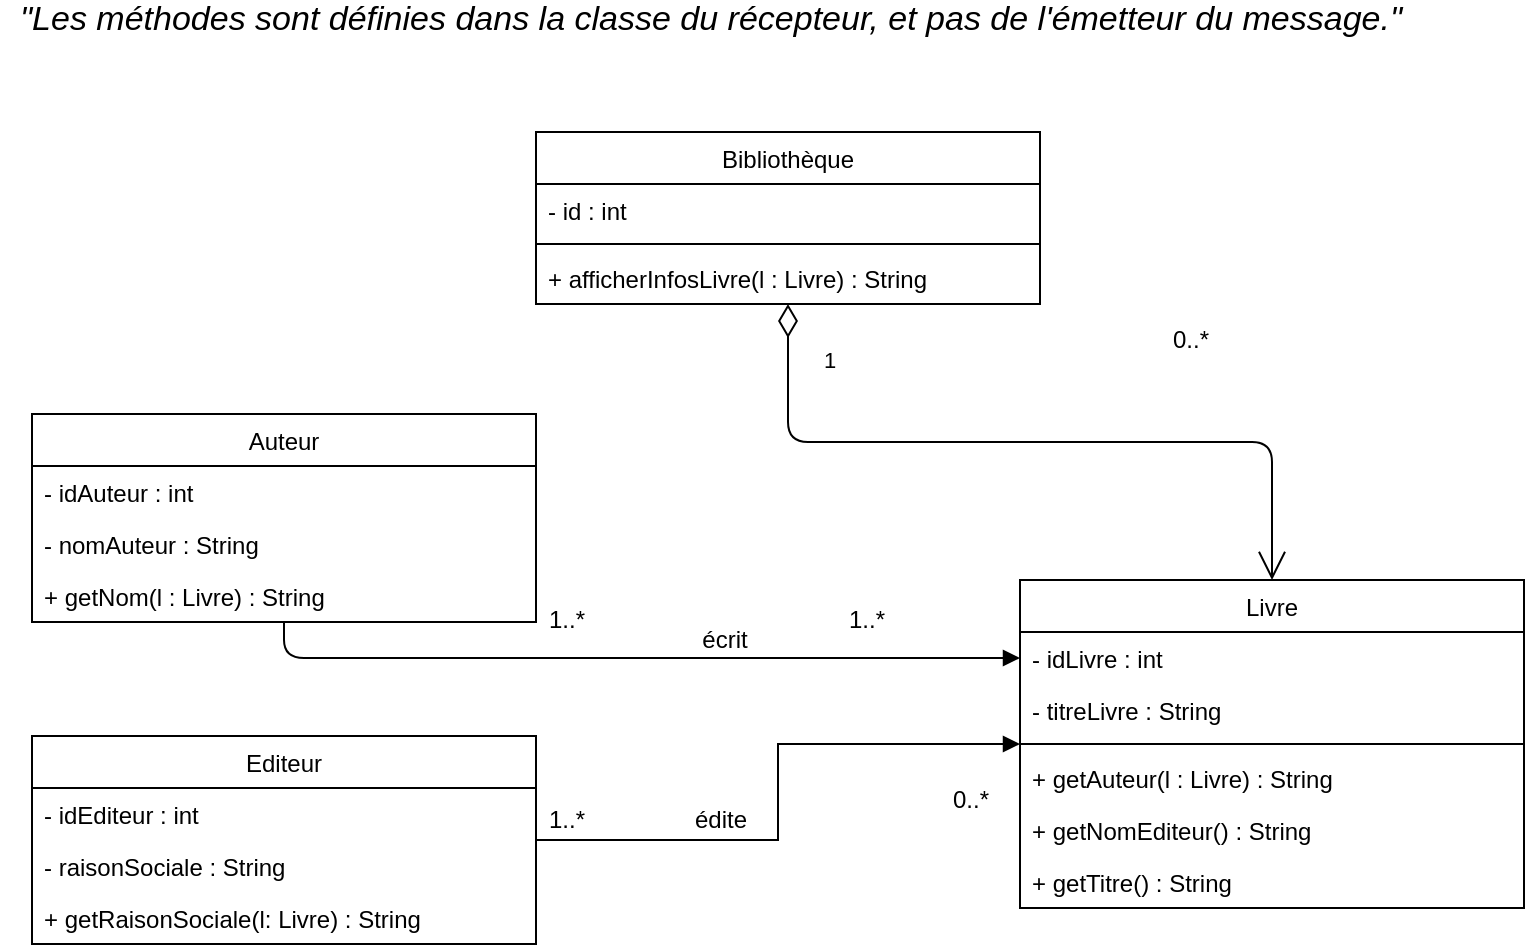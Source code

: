 <mxfile version="13.8.1" type="github" pages="8">
  <diagram id="HV5kKddLRugSyzAF9fCm" name="Exo1">
    <mxGraphModel dx="1102" dy="603" grid="1" gridSize="10" guides="1" tooltips="1" connect="1" arrows="1" fold="1" page="1" pageScale="1" pageWidth="827" pageHeight="1169" math="0" shadow="0">
      <root>
        <mxCell id="0" />
        <mxCell id="1" parent="0" />
        <mxCell id="TrMGk5HIiBrRfhSqZAYA-2" value="Bibliothèque" style="swimlane;fontStyle=0;childLayout=stackLayout;horizontal=1;startSize=26;fillColor=none;horizontalStack=0;resizeParent=1;resizeParentMax=0;resizeLast=0;collapsible=1;marginBottom=0;" parent="1" vertex="1">
          <mxGeometry x="288" y="106" width="252" height="86" as="geometry" />
        </mxCell>
        <mxCell id="TrMGk5HIiBrRfhSqZAYA-3" value="- id : int" style="text;strokeColor=none;fillColor=none;align=left;verticalAlign=top;spacingLeft=4;spacingRight=4;overflow=hidden;rotatable=0;points=[[0,0.5],[1,0.5]];portConstraint=eastwest;" parent="TrMGk5HIiBrRfhSqZAYA-2" vertex="1">
          <mxGeometry y="26" width="252" height="26" as="geometry" />
        </mxCell>
        <mxCell id="TrMGk5HIiBrRfhSqZAYA-6" value="" style="line;strokeWidth=1;fillColor=none;align=left;verticalAlign=middle;spacingTop=-1;spacingLeft=3;spacingRight=3;rotatable=0;labelPosition=right;points=[];portConstraint=eastwest;" parent="TrMGk5HIiBrRfhSqZAYA-2" vertex="1">
          <mxGeometry y="52" width="252" height="8" as="geometry" />
        </mxCell>
        <mxCell id="TrMGk5HIiBrRfhSqZAYA-7" value="+ afficherInfosLivre(l : Livre) : String" style="text;strokeColor=none;fillColor=none;align=left;verticalAlign=top;spacingLeft=4;spacingRight=4;overflow=hidden;rotatable=0;points=[[0,0.5],[1,0.5]];portConstraint=eastwest;" parent="TrMGk5HIiBrRfhSqZAYA-2" vertex="1">
          <mxGeometry y="60" width="252" height="26" as="geometry" />
        </mxCell>
        <mxCell id="TrMGk5HIiBrRfhSqZAYA-20" value="1" style="endArrow=open;html=1;endSize=12;startArrow=diamondThin;startSize=14;startFill=0;edgeStyle=orthogonalEdgeStyle;align=left;verticalAlign=bottom;" parent="1" source="TrMGk5HIiBrRfhSqZAYA-2" target="TrMGk5HIiBrRfhSqZAYA-8" edge="1">
          <mxGeometry x="-0.809" y="16" relative="1" as="geometry">
            <mxPoint x="660" y="70" as="sourcePoint" />
            <mxPoint x="820" y="70" as="targetPoint" />
            <mxPoint as="offset" />
          </mxGeometry>
        </mxCell>
        <mxCell id="TrMGk5HIiBrRfhSqZAYA-21" value="&lt;div&gt;0..*&lt;/div&gt;" style="text;html=1;align=center;verticalAlign=middle;resizable=0;points=[];autosize=1;" parent="1" vertex="1">
          <mxGeometry x="600" y="200" width="30" height="20" as="geometry" />
        </mxCell>
        <mxCell id="TrMGk5HIiBrRfhSqZAYA-24" value="" style="endArrow=block;endFill=1;html=1;edgeStyle=orthogonalEdgeStyle;align=left;verticalAlign=top;entryX=0;entryY=0.5;entryDx=0;entryDy=0;" parent="1" source="TrMGk5HIiBrRfhSqZAYA-12" target="TrMGk5HIiBrRfhSqZAYA-9" edge="1">
          <mxGeometry x="-0.01" y="27" relative="1" as="geometry">
            <mxPoint x="250" y="260" as="sourcePoint" />
            <mxPoint x="410" y="260" as="targetPoint" />
            <mxPoint as="offset" />
          </mxGeometry>
        </mxCell>
        <mxCell id="TrMGk5HIiBrRfhSqZAYA-26" value="" style="endArrow=block;endFill=1;html=1;edgeStyle=orthogonalEdgeStyle;align=left;verticalAlign=top;rounded=0;" parent="1" source="TrMGk5HIiBrRfhSqZAYA-16" target="TrMGk5HIiBrRfhSqZAYA-8" edge="1">
          <mxGeometry x="-0.545" relative="1" as="geometry">
            <mxPoint x="322" y="410" as="sourcePoint" />
            <mxPoint x="520" y="434" as="targetPoint" />
            <mxPoint as="offset" />
          </mxGeometry>
        </mxCell>
        <mxCell id="TrMGk5HIiBrRfhSqZAYA-29" value="&lt;div&gt;1..*&lt;/div&gt;" style="text;html=1;align=center;verticalAlign=middle;resizable=0;points=[];autosize=1;" parent="1" vertex="1">
          <mxGeometry x="288" y="340" width="30" height="20" as="geometry" />
        </mxCell>
        <mxCell id="TrMGk5HIiBrRfhSqZAYA-31" value="&lt;div&gt;1..*&lt;/div&gt;" style="text;html=1;align=center;verticalAlign=middle;resizable=0;points=[];autosize=1;" parent="1" vertex="1">
          <mxGeometry x="438" y="340" width="30" height="20" as="geometry" />
        </mxCell>
        <mxCell id="TrMGk5HIiBrRfhSqZAYA-32" value="1..*" style="text;html=1;align=center;verticalAlign=middle;resizable=0;points=[];autosize=1;" parent="1" vertex="1">
          <mxGeometry x="288" y="440" width="30" height="20" as="geometry" />
        </mxCell>
        <mxCell id="TrMGk5HIiBrRfhSqZAYA-33" value="0..*" style="text;html=1;align=center;verticalAlign=middle;resizable=0;points=[];autosize=1;" parent="1" vertex="1">
          <mxGeometry x="490" y="430" width="30" height="20" as="geometry" />
        </mxCell>
        <mxCell id="TrMGk5HIiBrRfhSqZAYA-34" value="édite" style="text;html=1;align=center;verticalAlign=middle;resizable=0;points=[];autosize=1;" parent="1" vertex="1">
          <mxGeometry x="360" y="440" width="40" height="20" as="geometry" />
        </mxCell>
        <mxCell id="TrMGk5HIiBrRfhSqZAYA-35" value="écrit" style="text;html=1;align=center;verticalAlign=middle;resizable=0;points=[];autosize=1;" parent="1" vertex="1">
          <mxGeometry x="361.5" y="350" width="40" height="20" as="geometry" />
        </mxCell>
        <mxCell id="TrMGk5HIiBrRfhSqZAYA-8" value="Livre" style="swimlane;fontStyle=0;childLayout=stackLayout;horizontal=1;startSize=26;fillColor=none;horizontalStack=0;resizeParent=1;resizeParentMax=0;resizeLast=0;collapsible=1;marginBottom=0;" parent="1" vertex="1">
          <mxGeometry x="530" y="330" width="252" height="164" as="geometry" />
        </mxCell>
        <mxCell id="TrMGk5HIiBrRfhSqZAYA-9" value="- idLivre : int" style="text;strokeColor=none;fillColor=none;align=left;verticalAlign=top;spacingLeft=4;spacingRight=4;overflow=hidden;rotatable=0;points=[[0,0.5],[1,0.5]];portConstraint=eastwest;" parent="TrMGk5HIiBrRfhSqZAYA-8" vertex="1">
          <mxGeometry y="26" width="252" height="26" as="geometry" />
        </mxCell>
        <mxCell id="TrMGk5HIiBrRfhSqZAYA-36" value="- titreLivre : String" style="text;strokeColor=none;fillColor=none;align=left;verticalAlign=top;spacingLeft=4;spacingRight=4;overflow=hidden;rotatable=0;points=[[0,0.5],[1,0.5]];portConstraint=eastwest;" parent="TrMGk5HIiBrRfhSqZAYA-8" vertex="1">
          <mxGeometry y="52" width="252" height="26" as="geometry" />
        </mxCell>
        <mxCell id="TrMGk5HIiBrRfhSqZAYA-10" value="" style="line;strokeWidth=1;fillColor=none;align=left;verticalAlign=middle;spacingTop=-1;spacingLeft=3;spacingRight=3;rotatable=0;labelPosition=right;points=[];portConstraint=eastwest;" parent="TrMGk5HIiBrRfhSqZAYA-8" vertex="1">
          <mxGeometry y="78" width="252" height="8" as="geometry" />
        </mxCell>
        <mxCell id="T2SW5-NopBSJ5OAQt7kF-4" value="+ getAuteur(l : Livre) : String" style="text;strokeColor=none;fillColor=none;align=left;verticalAlign=top;spacingLeft=4;spacingRight=4;overflow=hidden;rotatable=0;points=[[0,0.5],[1,0.5]];portConstraint=eastwest;" vertex="1" parent="TrMGk5HIiBrRfhSqZAYA-8">
          <mxGeometry y="86" width="252" height="26" as="geometry" />
        </mxCell>
        <mxCell id="TrMGk5HIiBrRfhSqZAYA-37" value="+ getNomEditeur() : String" style="text;strokeColor=none;fillColor=none;align=left;verticalAlign=top;spacingLeft=4;spacingRight=4;overflow=hidden;rotatable=0;points=[[0,0.5],[1,0.5]];portConstraint=eastwest;" parent="TrMGk5HIiBrRfhSqZAYA-8" vertex="1">
          <mxGeometry y="112" width="252" height="26" as="geometry" />
        </mxCell>
        <mxCell id="TrMGk5HIiBrRfhSqZAYA-39" value="+ getTitre() : String" style="text;strokeColor=none;fillColor=none;align=left;verticalAlign=top;spacingLeft=4;spacingRight=4;overflow=hidden;rotatable=0;points=[[0,0.5],[1,0.5]];portConstraint=eastwest;" parent="TrMGk5HIiBrRfhSqZAYA-8" vertex="1">
          <mxGeometry y="138" width="252" height="26" as="geometry" />
        </mxCell>
        <mxCell id="TrMGk5HIiBrRfhSqZAYA-12" value="Auteur" style="swimlane;fontStyle=0;childLayout=stackLayout;horizontal=1;startSize=26;fillColor=none;horizontalStack=0;resizeParent=1;resizeParentMax=0;resizeLast=0;collapsible=1;marginBottom=0;" parent="1" vertex="1">
          <mxGeometry x="36" y="247" width="252" height="104" as="geometry" />
        </mxCell>
        <mxCell id="TrMGk5HIiBrRfhSqZAYA-13" value="- idAuteur : int" style="text;strokeColor=none;fillColor=none;align=left;verticalAlign=top;spacingLeft=4;spacingRight=4;overflow=hidden;rotatable=0;points=[[0,0.5],[1,0.5]];portConstraint=eastwest;" parent="TrMGk5HIiBrRfhSqZAYA-12" vertex="1">
          <mxGeometry y="26" width="252" height="26" as="geometry" />
        </mxCell>
        <mxCell id="TrMGk5HIiBrRfhSqZAYA-43" value="- nomAuteur : String" style="text;strokeColor=none;fillColor=none;align=left;verticalAlign=top;spacingLeft=4;spacingRight=4;overflow=hidden;rotatable=0;points=[[0,0.5],[1,0.5]];portConstraint=eastwest;" parent="TrMGk5HIiBrRfhSqZAYA-12" vertex="1">
          <mxGeometry y="52" width="252" height="26" as="geometry" />
        </mxCell>
        <mxCell id="T2SW5-NopBSJ5OAQt7kF-1" value="+ getNom(l : Livre) : String" style="text;strokeColor=none;fillColor=none;align=left;verticalAlign=top;spacingLeft=4;spacingRight=4;overflow=hidden;rotatable=0;points=[[0,0.5],[1,0.5]];portConstraint=eastwest;" vertex="1" parent="TrMGk5HIiBrRfhSqZAYA-12">
          <mxGeometry y="78" width="252" height="26" as="geometry" />
        </mxCell>
        <mxCell id="TrMGk5HIiBrRfhSqZAYA-16" value="Editeur" style="swimlane;fontStyle=0;childLayout=stackLayout;horizontal=1;startSize=26;fillColor=none;horizontalStack=0;resizeParent=1;resizeParentMax=0;resizeLast=0;collapsible=1;marginBottom=0;" parent="1" vertex="1">
          <mxGeometry x="36" y="408" width="252" height="104" as="geometry" />
        </mxCell>
        <mxCell id="TrMGk5HIiBrRfhSqZAYA-17" value="- idEditeur : int" style="text;strokeColor=none;fillColor=none;align=left;verticalAlign=top;spacingLeft=4;spacingRight=4;overflow=hidden;rotatable=0;points=[[0,0.5],[1,0.5]];portConstraint=eastwest;" parent="TrMGk5HIiBrRfhSqZAYA-16" vertex="1">
          <mxGeometry y="26" width="252" height="26" as="geometry" />
        </mxCell>
        <mxCell id="TrMGk5HIiBrRfhSqZAYA-42" value="- raisonSociale : String" style="text;strokeColor=none;fillColor=none;align=left;verticalAlign=top;spacingLeft=4;spacingRight=4;overflow=hidden;rotatable=0;points=[[0,0.5],[1,0.5]];portConstraint=eastwest;" parent="TrMGk5HIiBrRfhSqZAYA-16" vertex="1">
          <mxGeometry y="52" width="252" height="26" as="geometry" />
        </mxCell>
        <mxCell id="T2SW5-NopBSJ5OAQt7kF-3" value="+ getRaisonSociale(l: Livre) : String" style="text;strokeColor=none;fillColor=none;align=left;verticalAlign=top;spacingLeft=4;spacingRight=4;overflow=hidden;rotatable=0;points=[[0,0.5],[1,0.5]];portConstraint=eastwest;" vertex="1" parent="TrMGk5HIiBrRfhSqZAYA-16">
          <mxGeometry y="78" width="252" height="26" as="geometry" />
        </mxCell>
        <mxCell id="T2SW5-NopBSJ5OAQt7kF-2" value="&lt;font style=&quot;font-size: 17px&quot;&gt;&lt;i&gt;&quot;Les méthodes sont définies dans la classe du récepteur, et pas de l&#39;émetteur du message.&quot;&lt;/i&gt;&lt;/font&gt;" style="text;html=1;align=center;verticalAlign=middle;resizable=0;points=[];autosize=1;" vertex="1" parent="1">
          <mxGeometry x="20" y="40" width="710" height="20" as="geometry" />
        </mxCell>
      </root>
    </mxGraphModel>
  </diagram>
  <diagram id="p9qsDEUjH-XaslN2hBxg" name="Exo2">
    <mxGraphModel dx="1342" dy="603" grid="1" gridSize="10" guides="1" tooltips="1" connect="1" arrows="1" fold="1" page="1" pageScale="1" pageWidth="827" pageHeight="1169" math="0" shadow="0">
      <root>
        <mxCell id="R-h8qjlxcC2oMu-pBreQ-0" />
        <mxCell id="R-h8qjlxcC2oMu-pBreQ-1" parent="R-h8qjlxcC2oMu-pBreQ-0" />
        <mxCell id="NQFwFCpYRyOcx_QuNH2l-0" value="Actor" style="shape=umlActor;verticalLabelPosition=bottom;verticalAlign=top;html=1;outlineConnect=0;" vertex="1" parent="R-h8qjlxcC2oMu-pBreQ-1">
          <mxGeometry x="90" y="190" width="30" height="60" as="geometry" />
        </mxCell>
      </root>
    </mxGraphModel>
  </diagram>
  <diagram id="YaLh9M7gm-WYbp0vXXS8" name="Exo3">
    <mxGraphModel dx="1102" dy="603" grid="1" gridSize="10" guides="1" tooltips="1" connect="1" arrows="1" fold="1" page="1" pageScale="1" pageWidth="827" pageHeight="1169" math="0" shadow="0">
      <root>
        <mxCell id="4PXjrXZGlqHlS9XSPdpC-0" />
        <mxCell id="4PXjrXZGlqHlS9XSPdpC-1" parent="4PXjrXZGlqHlS9XSPdpC-0" />
      </root>
    </mxGraphModel>
  </diagram>
  <diagram id="KhvrGZGhNOWaTNJ8XcUu" name="Exo4">
    <mxGraphModel dx="1102" dy="603" grid="1" gridSize="10" guides="1" tooltips="1" connect="1" arrows="1" fold="1" page="1" pageScale="1" pageWidth="827" pageHeight="1169" math="0" shadow="0">
      <root>
        <mxCell id="a9GaHYNcKUTUBfI8RwD7-0" />
        <mxCell id="a9GaHYNcKUTUBfI8RwD7-1" parent="a9GaHYNcKUTUBfI8RwD7-0" />
      </root>
    </mxGraphModel>
  </diagram>
  <diagram id="6oSeFhPdTgLdHENFt8qG" name="Exo5">
    <mxGraphModel dx="1102" dy="603" grid="1" gridSize="10" guides="1" tooltips="1" connect="1" arrows="1" fold="1" page="1" pageScale="1" pageWidth="827" pageHeight="1169" math="0" shadow="0">
      <root>
        <mxCell id="h9e2OM-jCBkc-ALQfnr6-0" />
        <mxCell id="h9e2OM-jCBkc-ALQfnr6-1" parent="h9e2OM-jCBkc-ALQfnr6-0" />
      </root>
    </mxGraphModel>
  </diagram>
  <diagram id="U5PaUoVhp1Hj1pRNJ42x" name="Exo6">
    <mxGraphModel dx="1102" dy="603" grid="1" gridSize="10" guides="1" tooltips="1" connect="1" arrows="1" fold="1" page="1" pageScale="1" pageWidth="827" pageHeight="1169" math="0" shadow="0">
      <root>
        <mxCell id="Cz78w7-mj0ItssB-373x-0" />
        <mxCell id="Cz78w7-mj0ItssB-373x-1" parent="Cz78w7-mj0ItssB-373x-0" />
      </root>
    </mxGraphModel>
  </diagram>
  <diagram id="NUcJMrz3t8aIBgwMxL-L" name="Exo7">
    <mxGraphModel dx="1102" dy="603" grid="1" gridSize="10" guides="1" tooltips="1" connect="1" arrows="1" fold="1" page="1" pageScale="1" pageWidth="827" pageHeight="1169" math="0" shadow="0">
      <root>
        <mxCell id="G0mhIPo-lS8SvA6weXlw-0" />
        <mxCell id="G0mhIPo-lS8SvA6weXlw-1" parent="G0mhIPo-lS8SvA6weXlw-0" />
      </root>
    </mxGraphModel>
  </diagram>
  <diagram id="OdOV0V9DVUtxvEmBFNYI" name="Exo8">
    <mxGraphModel dx="1102" dy="603" grid="1" gridSize="10" guides="1" tooltips="1" connect="1" arrows="1" fold="1" page="1" pageScale="1" pageWidth="827" pageHeight="1169" math="0" shadow="0">
      <root>
        <mxCell id="u9o9rF724ayKinaTrTox-0" />
        <mxCell id="u9o9rF724ayKinaTrTox-1" parent="u9o9rF724ayKinaTrTox-0" />
      </root>
    </mxGraphModel>
  </diagram>
</mxfile>
